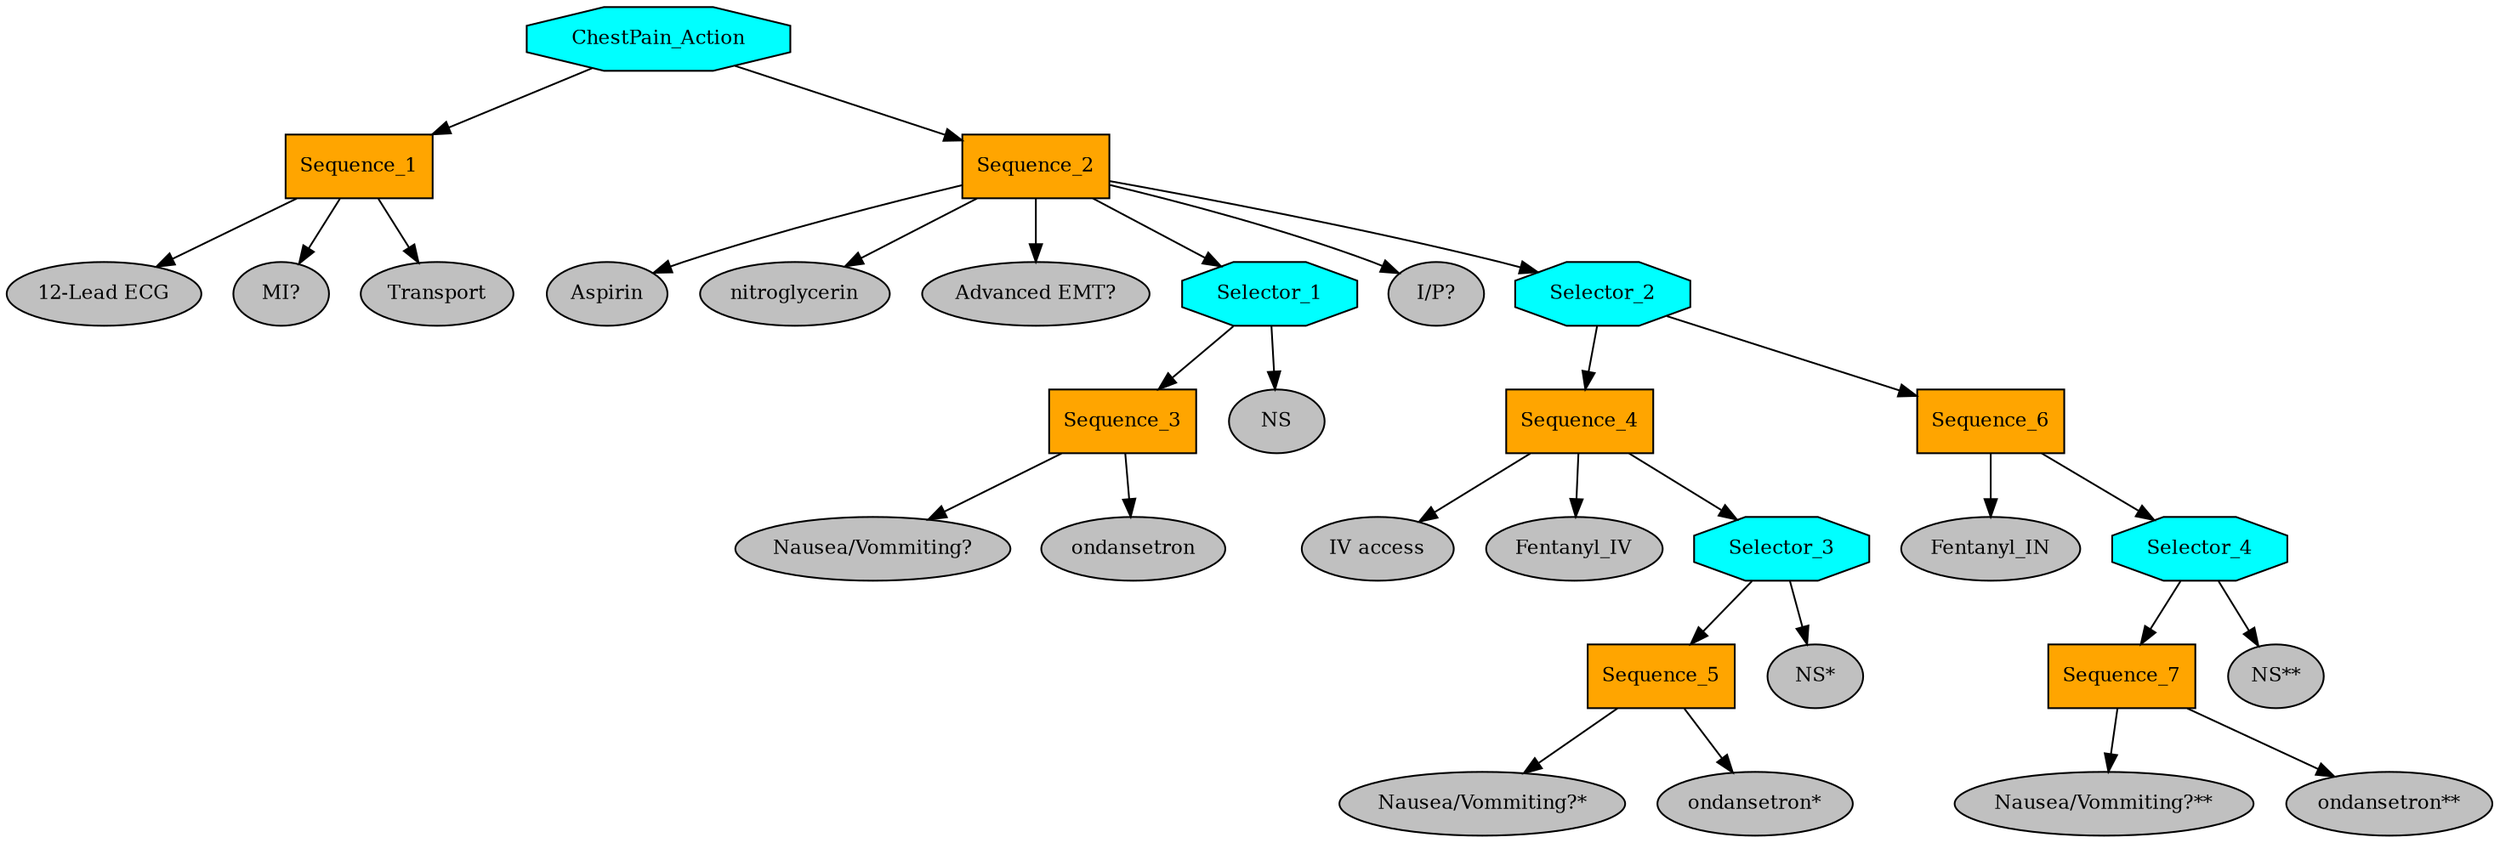 digraph chestpain_action {
graph [fontname="times-roman"];
node [fontname="times-roman"];
edge [fontname="times-roman"];
ChestPain_Action [fontcolor=black, shape=octagon, fontsize=11, style=filled, fillcolor=cyan];
Sequence_1 [fontcolor=black, shape=box, fontsize=11, style=filled, fillcolor=orange];
ChestPain_Action -> Sequence_1;
"12-Lead ECG" [fontcolor=black, shape=ellipse, fontsize=11, style=filled, fillcolor=gray];
Sequence_1 -> "12-Lead ECG";
"MI?" [fontcolor=black, shape=ellipse, fontsize=11, style=filled, fillcolor=gray];
Sequence_1 -> "MI?";
Transport [fontcolor=black, shape=ellipse, fontsize=11, style=filled, fillcolor=gray];
Sequence_1 -> Transport;
Sequence_2 [fontcolor=black, shape=box, fontsize=11, style=filled, fillcolor=orange];
ChestPain_Action -> Sequence_2;
Aspirin [fontcolor=black, shape=ellipse, fontsize=11, style=filled, fillcolor=gray];
Sequence_2 -> Aspirin;
nitroglycerin [fontcolor=black, shape=ellipse, fontsize=11, style=filled, fillcolor=gray];
Sequence_2 -> nitroglycerin;
"Advanced EMT?" [fontcolor=black, shape=ellipse, fontsize=11, style=filled, fillcolor=gray];
Sequence_2 -> "Advanced EMT?";
Selector_1 [fontcolor=black, shape=octagon, fontsize=11, style=filled, fillcolor=cyan];
Sequence_2 -> Selector_1;
Sequence_3 [fontcolor=black, shape=box, fontsize=11, style=filled, fillcolor=orange];
Selector_1 -> Sequence_3;
"Nausea/Vommiting?" [fontcolor=black, shape=ellipse, fontsize=11, style=filled, fillcolor=gray];
Sequence_3 -> "Nausea/Vommiting?";
ondansetron [fontcolor=black, shape=ellipse, fontsize=11, style=filled, fillcolor=gray];
Sequence_3 -> ondansetron;
NS [fontcolor=black, shape=ellipse, fontsize=11, style=filled, fillcolor=gray];
Selector_1 -> NS;
"I/P?" [fontcolor=black, shape=ellipse, fontsize=11, style=filled, fillcolor=gray];
Sequence_2 -> "I/P?";
Selector_2 [fontcolor=black, shape=octagon, fontsize=11, style=filled, fillcolor=cyan];
Sequence_2 -> Selector_2;
Sequence_4 [fontcolor=black, shape=box, fontsize=11, style=filled, fillcolor=orange];
Selector_2 -> Sequence_4;
"IV access" [fontcolor=black, shape=ellipse, fontsize=11, style=filled, fillcolor=gray];
Sequence_4 -> "IV access";
Fentanyl_IV [fontcolor=black, shape=ellipse, fontsize=11, style=filled, fillcolor=gray];
Sequence_4 -> Fentanyl_IV;
Selector_3 [fontcolor=black, shape=octagon, fontsize=11, style=filled, fillcolor=cyan];
Sequence_4 -> Selector_3;
Sequence_5 [fontcolor=black, shape=box, fontsize=11, style=filled, fillcolor=orange];
Selector_3 -> Sequence_5;
"Nausea/Vommiting?*" [fontcolor=black, shape=ellipse, fontsize=11, style=filled, fillcolor=gray];
Sequence_5 -> "Nausea/Vommiting?*";
"ondansetron*" [fontcolor=black, shape=ellipse, fontsize=11, style=filled, fillcolor=gray];
Sequence_5 -> "ondansetron*";
"NS*" [fontcolor=black, shape=ellipse, fontsize=11, style=filled, fillcolor=gray];
Selector_3 -> "NS*";
Sequence_6 [fontcolor=black, shape=box, fontsize=11, style=filled, fillcolor=orange];
Selector_2 -> Sequence_6;
Fentanyl_IN [fontcolor=black, shape=ellipse, fontsize=11, style=filled, fillcolor=gray];
Sequence_6 -> Fentanyl_IN;
Selector_4 [fontcolor=black, shape=octagon, fontsize=11, style=filled, fillcolor=cyan];
Sequence_6 -> Selector_4;
Sequence_7 [fontcolor=black, shape=box, fontsize=11, style=filled, fillcolor=orange];
Selector_4 -> Sequence_7;
"Nausea/Vommiting?**" [fontcolor=black, shape=ellipse, fontsize=11, style=filled, fillcolor=gray];
Sequence_7 -> "Nausea/Vommiting?**";
"ondansetron**" [fontcolor=black, shape=ellipse, fontsize=11, style=filled, fillcolor=gray];
Sequence_7 -> "ondansetron**";
"NS**" [fontcolor=black, shape=ellipse, fontsize=11, style=filled, fillcolor=gray];
Selector_4 -> "NS**";
}
